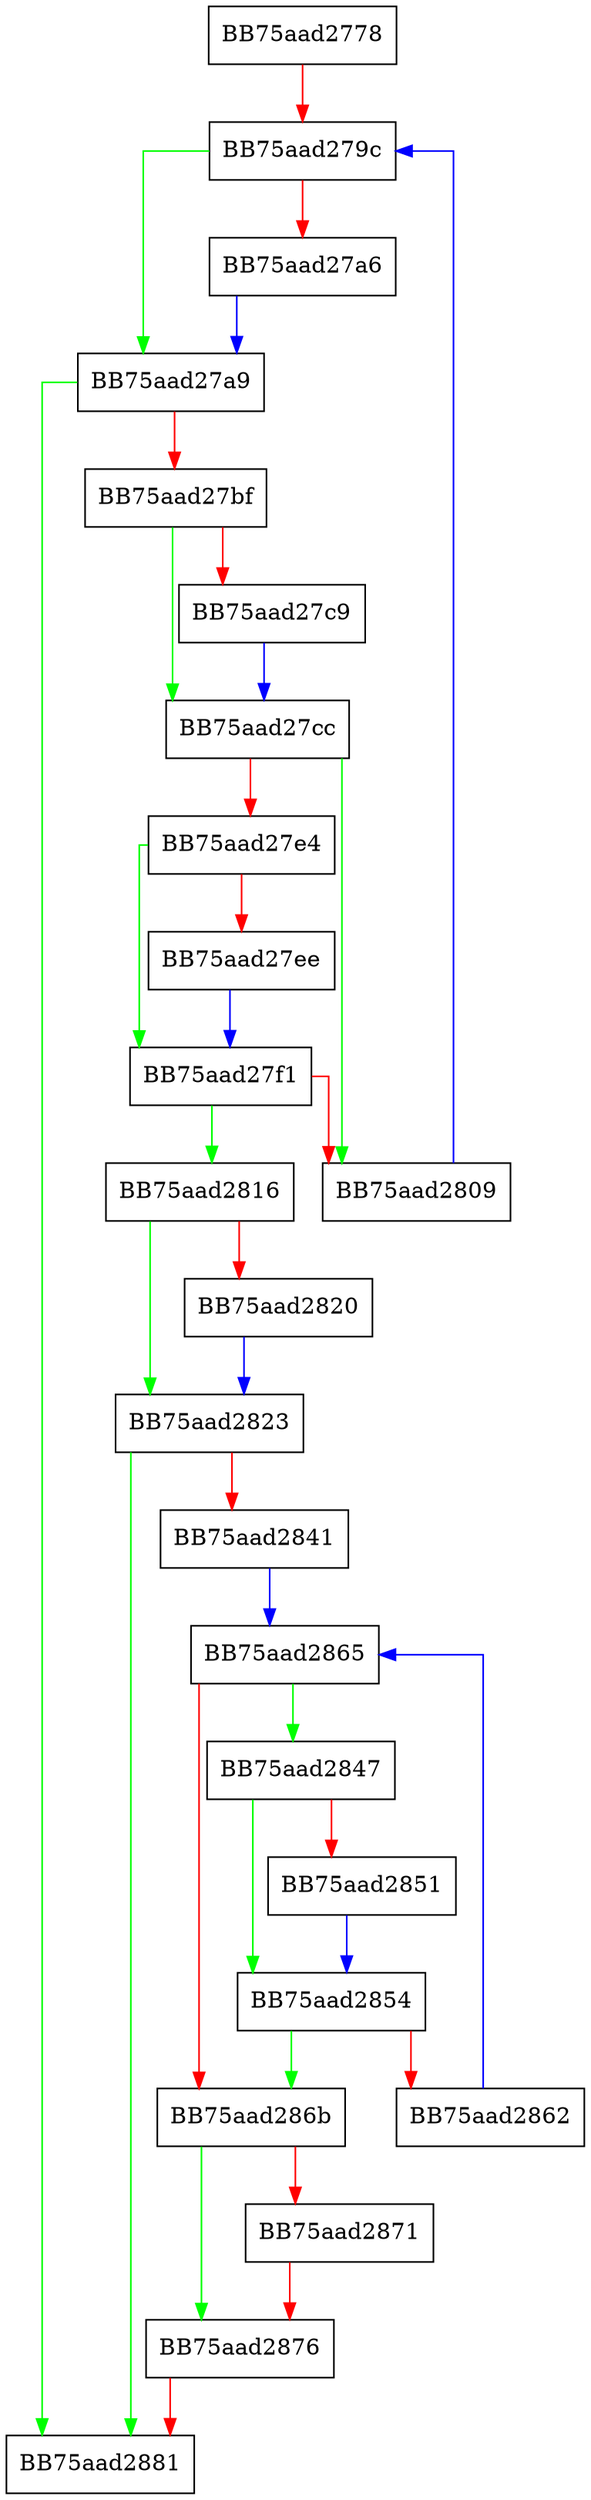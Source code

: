 digraph CutBootRecordPathRudiments {
  node [shape="box"];
  graph [splines=ortho];
  BB75aad2778 -> BB75aad279c [color="red"];
  BB75aad279c -> BB75aad27a9 [color="green"];
  BB75aad279c -> BB75aad27a6 [color="red"];
  BB75aad27a6 -> BB75aad27a9 [color="blue"];
  BB75aad27a9 -> BB75aad2881 [color="green"];
  BB75aad27a9 -> BB75aad27bf [color="red"];
  BB75aad27bf -> BB75aad27cc [color="green"];
  BB75aad27bf -> BB75aad27c9 [color="red"];
  BB75aad27c9 -> BB75aad27cc [color="blue"];
  BB75aad27cc -> BB75aad2809 [color="green"];
  BB75aad27cc -> BB75aad27e4 [color="red"];
  BB75aad27e4 -> BB75aad27f1 [color="green"];
  BB75aad27e4 -> BB75aad27ee [color="red"];
  BB75aad27ee -> BB75aad27f1 [color="blue"];
  BB75aad27f1 -> BB75aad2816 [color="green"];
  BB75aad27f1 -> BB75aad2809 [color="red"];
  BB75aad2809 -> BB75aad279c [color="blue"];
  BB75aad2816 -> BB75aad2823 [color="green"];
  BB75aad2816 -> BB75aad2820 [color="red"];
  BB75aad2820 -> BB75aad2823 [color="blue"];
  BB75aad2823 -> BB75aad2881 [color="green"];
  BB75aad2823 -> BB75aad2841 [color="red"];
  BB75aad2841 -> BB75aad2865 [color="blue"];
  BB75aad2847 -> BB75aad2854 [color="green"];
  BB75aad2847 -> BB75aad2851 [color="red"];
  BB75aad2851 -> BB75aad2854 [color="blue"];
  BB75aad2854 -> BB75aad286b [color="green"];
  BB75aad2854 -> BB75aad2862 [color="red"];
  BB75aad2862 -> BB75aad2865 [color="blue"];
  BB75aad2865 -> BB75aad2847 [color="green"];
  BB75aad2865 -> BB75aad286b [color="red"];
  BB75aad286b -> BB75aad2876 [color="green"];
  BB75aad286b -> BB75aad2871 [color="red"];
  BB75aad2871 -> BB75aad2876 [color="red"];
  BB75aad2876 -> BB75aad2881 [color="red"];
}